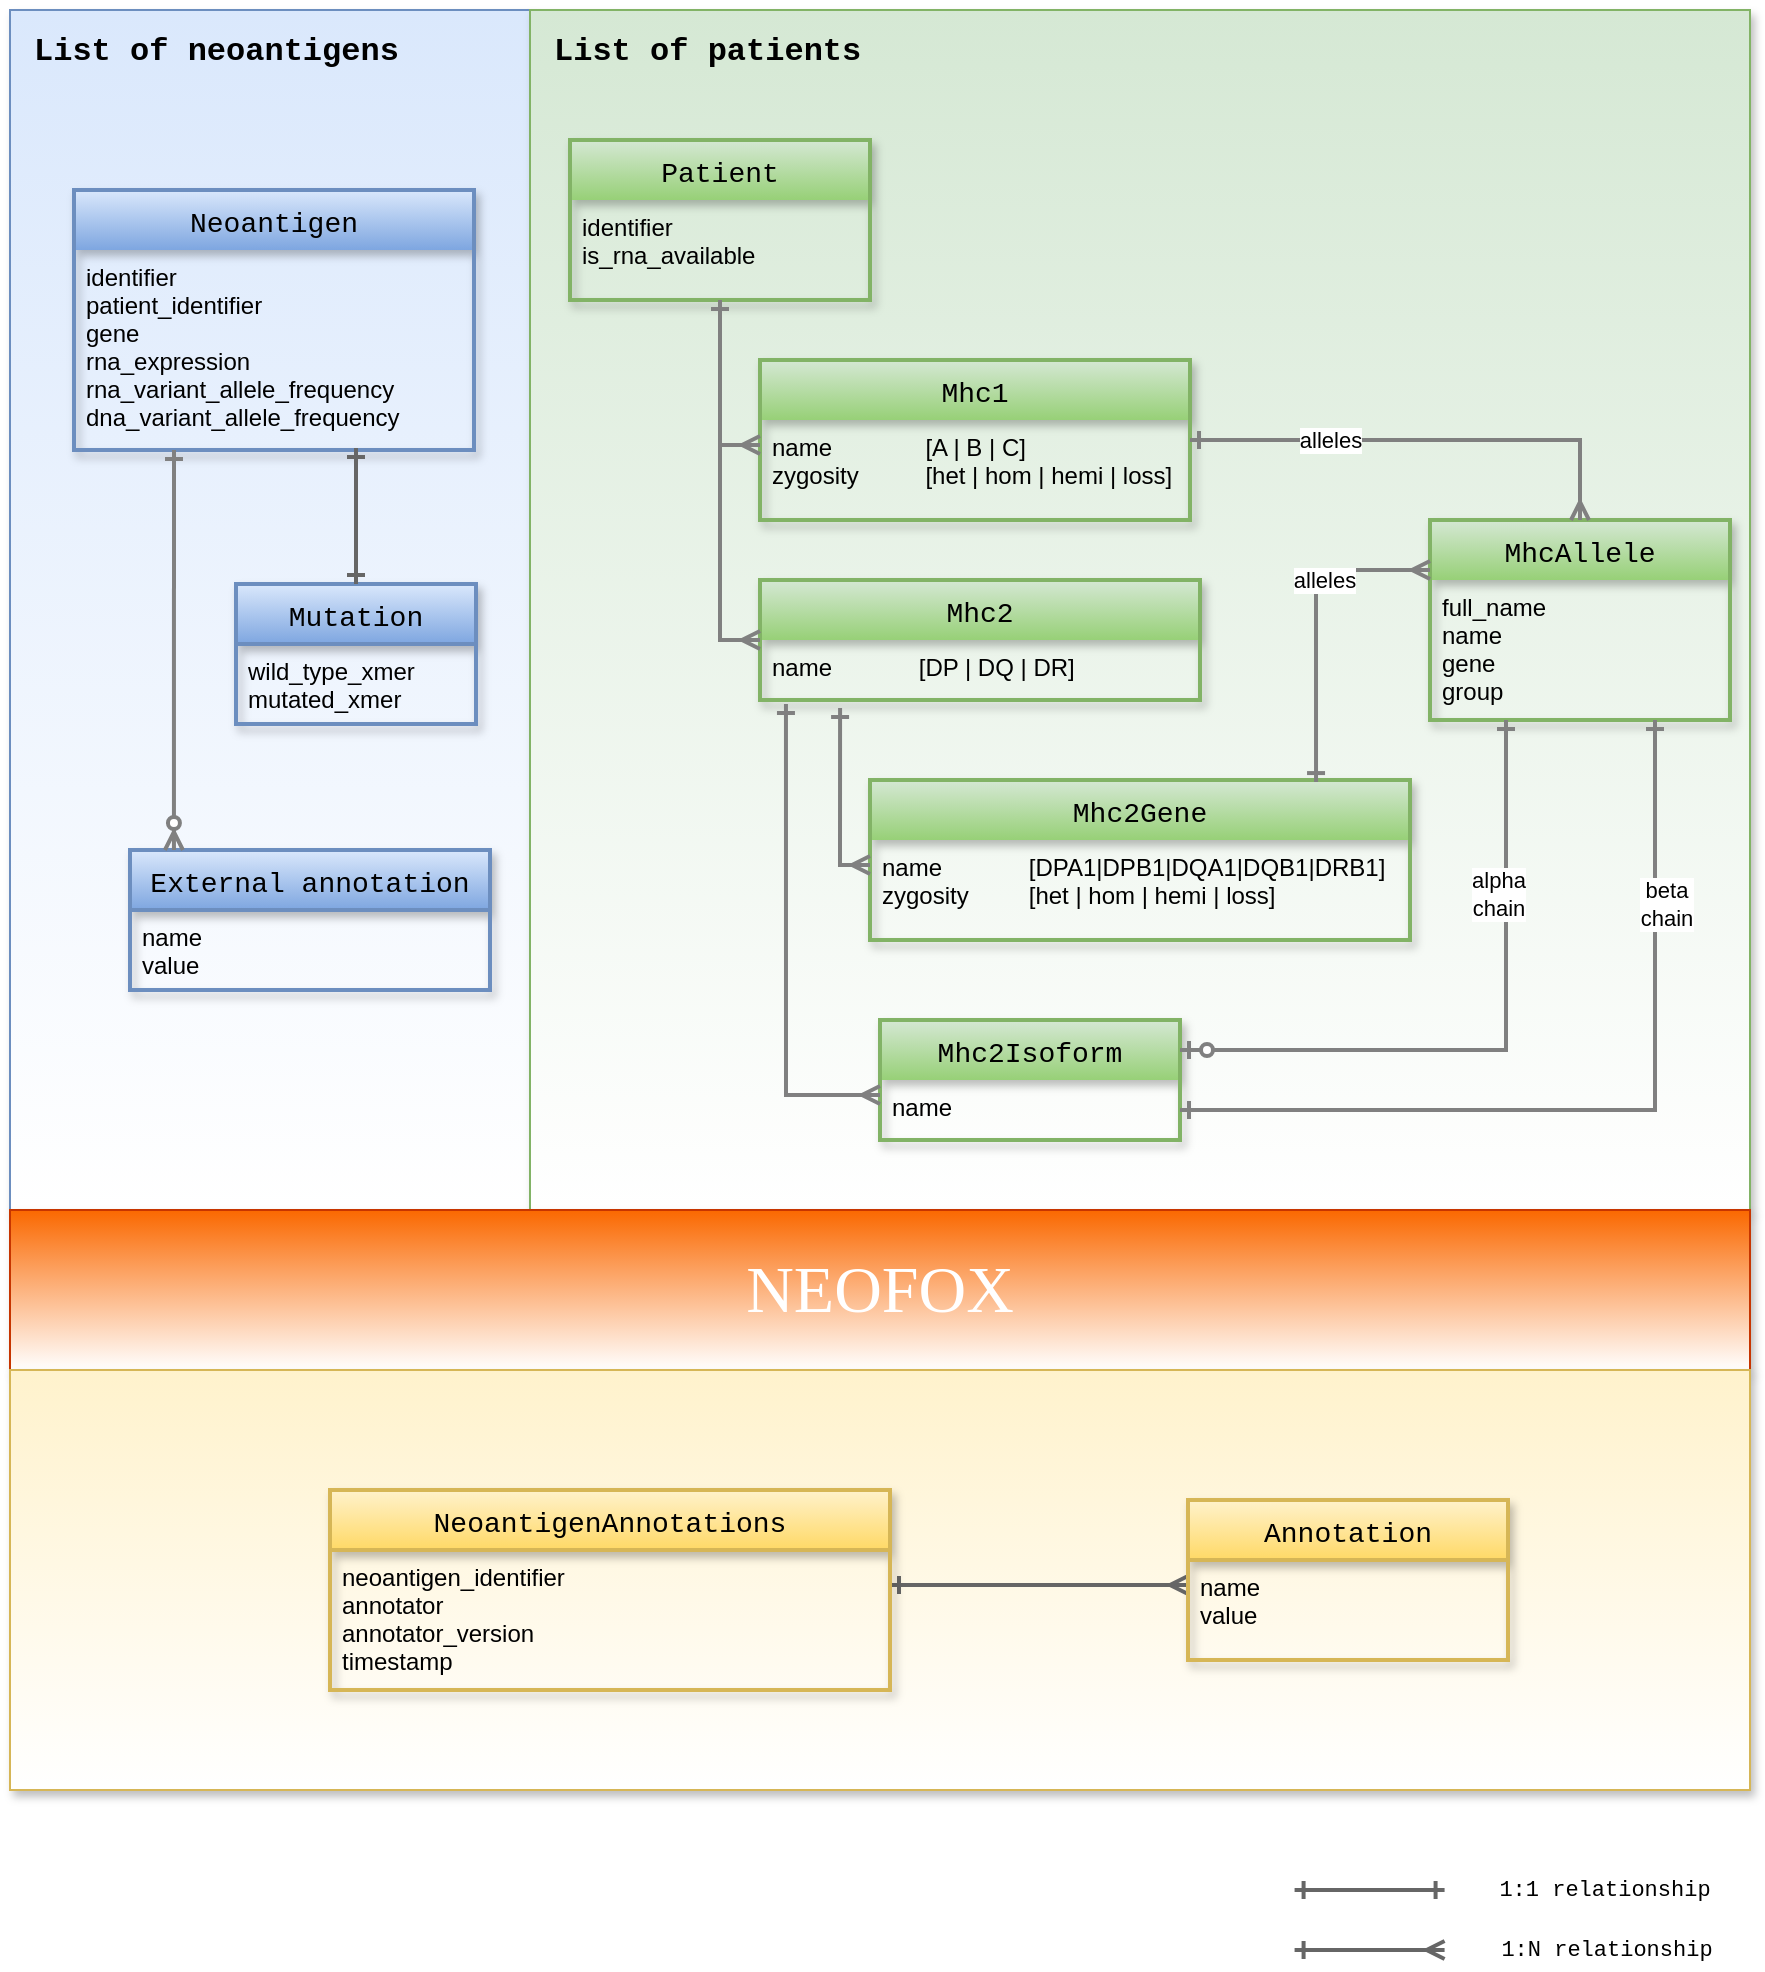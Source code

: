 <mxfile version="14.0.0" type="device"><diagram id="t43y8l8tPbXxPeGLrGI9" name="Page-1"><mxGraphModel dx="1422" dy="1620" grid="1" gridSize="10" guides="1" tooltips="1" connect="1" arrows="1" fold="1" page="1" pageScale="1" pageWidth="1100" pageHeight="850" math="0" shadow="0"><root><mxCell id="0"/><mxCell id="1" parent="0"/><mxCell id="DhTJV-Wup9wx0BenUxYA-10" value="" style="group" parent="1" vertex="1" connectable="0"><mxGeometry x="50" y="-490" width="260" height="600" as="geometry"/></mxCell><mxCell id="DhTJV-Wup9wx0BenUxYA-1" value="" style="rounded=0;whiteSpace=wrap;html=1;fillColor=#dae8fc;strokeColor=#6c8ebf;shadow=1;gradientColor=#ffffff;" parent="DhTJV-Wup9wx0BenUxYA-10" vertex="1"><mxGeometry width="260" height="600" as="geometry"/></mxCell><mxCell id="eIgulWJ38AAmfQbB_fUl-1" value="Neoantigen" style="swimlane;childLayout=stackLayout;horizontal=1;startSize=30;horizontalStack=0;rounded=0;fontSize=14;fontStyle=0;strokeWidth=2;resizeParent=0;resizeLast=1;shadow=1;dashed=0;align=center;fontFamily=Courier New;gradientColor=#7ea6e0;fillColor=#dae8fc;strokeColor=#6c8ebf;swimlaneLine=0;sketch=0;glass=0;" parent="DhTJV-Wup9wx0BenUxYA-10" vertex="1"><mxGeometry x="32" y="90" width="200" height="130" as="geometry"/></mxCell><mxCell id="eIgulWJ38AAmfQbB_fUl-2" value="identifier&#xA;patient_identifier&#xA;gene&#xA;rna_expression&#xA;rna_variant_allele_frequency&#xA;dna_variant_allele_frequency&#xA;" style="align=left;strokeColor=none;fillColor=none;spacingLeft=4;fontSize=12;verticalAlign=top;resizable=0;rotatable=0;part=1;" parent="eIgulWJ38AAmfQbB_fUl-1" vertex="1"><mxGeometry y="30" width="200" height="100" as="geometry"/></mxCell><mxCell id="eIgulWJ38AAmfQbB_fUl-5" value="Mutation" style="swimlane;childLayout=stackLayout;horizontal=1;startSize=30;horizontalStack=0;rounded=0;fontSize=14;fontStyle=0;strokeWidth=2;resizeParent=0;resizeLast=1;shadow=1;dashed=0;align=center;fontFamily=Courier New;gradientColor=#7ea6e0;fillColor=#dae8fc;strokeColor=#6c8ebf;sketch=0;" parent="DhTJV-Wup9wx0BenUxYA-10" vertex="1"><mxGeometry x="113" y="287" width="120" height="70" as="geometry"/></mxCell><mxCell id="eIgulWJ38AAmfQbB_fUl-6" value="wild_type_xmer&#xA;mutated_xmer" style="align=left;strokeColor=none;fillColor=none;spacingLeft=4;fontSize=12;verticalAlign=top;resizable=0;rotatable=0;part=1;" parent="eIgulWJ38AAmfQbB_fUl-5" vertex="1"><mxGeometry y="30" width="120" height="40" as="geometry"/></mxCell><mxCell id="eIgulWJ38AAmfQbB_fUl-10" style="edgeStyle=orthogonalEdgeStyle;rounded=0;orthogonalLoop=1;jettySize=auto;html=1;entryX=0.5;entryY=0;entryDx=0;entryDy=0;fontFamily=Courier New;exitX=0.705;exitY=0.99;exitDx=0;exitDy=0;strokeWidth=2;endArrow=ERone;endFill=0;startArrow=ERone;startFill=0;gradientColor=#b3b3b3;fillColor=#f5f5f5;strokeColor=#666666;exitPerimeter=0;" parent="DhTJV-Wup9wx0BenUxYA-10" source="eIgulWJ38AAmfQbB_fUl-2" target="eIgulWJ38AAmfQbB_fUl-5" edge="1"><mxGeometry relative="1" as="geometry"><Array as="points"><mxPoint x="173" y="260"/><mxPoint x="173" y="260"/></Array></mxGeometry></mxCell><mxCell id="DhTJV-Wup9wx0BenUxYA-4" value="&lt;font face=&quot;Courier New&quot;&gt;List of neoantigens&lt;/font&gt;" style="text;html=1;strokeColor=none;fillColor=none;align=left;verticalAlign=middle;whiteSpace=wrap;rounded=0;fontStyle=1;fontSize=16;" parent="DhTJV-Wup9wx0BenUxYA-10" vertex="1"><mxGeometry x="10" y="10" width="200" height="20" as="geometry"/></mxCell><mxCell id="DhTJV-Wup9wx0BenUxYA-6" value="External annotation" style="swimlane;childLayout=stackLayout;horizontal=1;startSize=30;horizontalStack=0;rounded=0;fontSize=14;fontStyle=0;strokeWidth=2;resizeParent=0;resizeLast=1;shadow=1;dashed=0;align=center;fontFamily=Courier New;gradientColor=#7ea6e0;fillColor=#dae8fc;strokeColor=#6c8ebf;sketch=0;" parent="DhTJV-Wup9wx0BenUxYA-10" vertex="1"><mxGeometry x="60" y="420" width="180" height="70" as="geometry"/></mxCell><mxCell id="DhTJV-Wup9wx0BenUxYA-7" value="name&#xA;value&#xA;" style="align=left;strokeColor=none;fillColor=none;spacingLeft=4;fontSize=12;verticalAlign=top;resizable=0;rotatable=0;part=1;" parent="DhTJV-Wup9wx0BenUxYA-6" vertex="1"><mxGeometry y="30" width="180" height="40" as="geometry"/></mxCell><mxCell id="DhTJV-Wup9wx0BenUxYA-9" style="edgeStyle=orthogonalEdgeStyle;rounded=0;orthogonalLoop=1;jettySize=auto;html=1;exitX=0.25;exitY=1;exitDx=0;exitDy=0;entryX=0.122;entryY=0;entryDx=0;entryDy=0;entryPerimeter=0;startArrow=ERone;startFill=0;endArrow=ERzeroToMany;endFill=1;strokeColor=#808080;strokeWidth=2;fontSize=16;" parent="DhTJV-Wup9wx0BenUxYA-10" source="eIgulWJ38AAmfQbB_fUl-1" target="DhTJV-Wup9wx0BenUxYA-6" edge="1"><mxGeometry relative="1" as="geometry"/></mxCell><mxCell id="DhTJV-Wup9wx0BenUxYA-2" value="&lt;div align=&quot;left&quot;&gt;&lt;br&gt;&lt;/div&gt;" style="rounded=0;whiteSpace=wrap;html=1;fillColor=#d5e8d4;strokeColor=#82b366;align=left;shadow=1;gradientColor=#ffffff;" parent="1" vertex="1"><mxGeometry x="310" y="-490" width="610" height="600" as="geometry"/></mxCell><mxCell id="xuHJG-Xtsk0USED9lbjn-28" value="&lt;div style=&quot;font-size: 33px&quot; align=&quot;center&quot;&gt;&lt;font style=&quot;font-size: 33px&quot; face=&quot;Comic Sans MS&quot;&gt;NEOFOX&lt;/font&gt;&lt;/div&gt;" style="whiteSpace=wrap;html=1;shadow=1;glass=0;sketch=0;fillColor=#fa6800;align=center;fontSize=35;fontFamily=Comic Sans MS;strokeColor=#C73500;fontColor=#ffffff;gradientColor=#ffffff;" parent="1" vertex="1"><mxGeometry x="50" y="110" width="870" height="80" as="geometry"/></mxCell><mxCell id="DhTJV-Wup9wx0BenUxYA-5" value="" style="rounded=0;whiteSpace=wrap;html=1;fontSize=16;align=left;fillColor=#fff2cc;strokeColor=#d6b656;shadow=1;gradientColor=#ffffff;" parent="1" vertex="1"><mxGeometry x="50" y="190" width="870" height="210" as="geometry"/></mxCell><mxCell id="eIgulWJ38AAmfQbB_fUl-18" style="edgeStyle=orthogonalEdgeStyle;rounded=0;orthogonalLoop=1;jettySize=auto;html=1;entryX=0;entryY=0.25;entryDx=0;entryDy=0;endArrow=ERmany;endFill=0;strokeWidth=2;fontFamily=Courier New;fillColor=#f5f5f5;strokeColor=#666666;gradientColor=#b3b3b3;startArrow=ERone;startFill=0;exitX=1;exitY=0.25;exitDx=0;exitDy=0;" parent="1" source="eIgulWJ38AAmfQbB_fUl-13" target="eIgulWJ38AAmfQbB_fUl-17" edge="1"><mxGeometry relative="1" as="geometry"/></mxCell><mxCell id="eIgulWJ38AAmfQbB_fUl-19" value="1:1 relationship" style="endArrow=ERone;html=1;strokeWidth=2;fontFamily=Courier New;endFill=0;startArrow=ERone;startFill=0;gradientColor=#b3b3b3;fillColor=#f5f5f5;strokeColor=#666666;" parent="1" edge="1"><mxGeometry x="1" y="80" width="50" height="50" relative="1" as="geometry"><mxPoint x="692.29" y="450" as="sourcePoint"/><mxPoint x="767.29" y="450" as="targetPoint"/><mxPoint x="80" y="80" as="offset"/></mxGeometry></mxCell><mxCell id="eIgulWJ38AAmfQbB_fUl-20" value="" style="endArrow=ERmany;html=1;strokeWidth=2;fontFamily=Courier New;endFill=0;startArrow=ERone;startFill=0;gradientColor=#b3b3b3;fillColor=#f5f5f5;strokeColor=#666666;" parent="1" edge="1"><mxGeometry width="50" height="50" relative="1" as="geometry"><mxPoint x="692.29" y="480" as="sourcePoint"/><mxPoint x="767.29" y="480" as="targetPoint"/></mxGeometry></mxCell><mxCell id="eIgulWJ38AAmfQbB_fUl-22" value="1:N relationship" style="edgeLabel;html=1;align=center;verticalAlign=middle;resizable=0;points=[];fontFamily=Courier New;" parent="eIgulWJ38AAmfQbB_fUl-20" vertex="1" connectable="0"><mxGeometry x="0.307" relative="1" as="geometry"><mxPoint x="106" as="offset"/></mxGeometry></mxCell><mxCell id="xuHJG-Xtsk0USED9lbjn-26" value="" style="shape=image;html=1;verticalAlign=top;verticalLabelPosition=bottom;labelBackgroundColor=#ffffff;imageAspect=0;aspect=fixed;image=https://cdn1.iconfinder.com/data/icons/office-222/91/General_Office_57-128.png;rounded=0;shadow=1;glass=0;sketch=1;fillColor=#7EA6E0;" parent="1" vertex="1"><mxGeometry x="828" y="118" width="64" height="64" as="geometry"/></mxCell><mxCell id="eIgulWJ38AAmfQbB_fUl-12" value="NeoantigenAnnotations" style="swimlane;childLayout=stackLayout;horizontal=1;startSize=30;horizontalStack=0;rounded=0;fontSize=14;fontStyle=0;strokeWidth=2;resizeParent=0;resizeLast=1;shadow=1;dashed=0;align=center;fontFamily=Courier New;gradientColor=#ffd966;fillColor=#fff2cc;strokeColor=#d6b656;sketch=0;" parent="1" vertex="1"><mxGeometry x="210" y="250" width="280" height="100" as="geometry"/></mxCell><mxCell id="eIgulWJ38AAmfQbB_fUl-13" value="neoantigen_identifier&#xA;annotator&#xA;annotator_version&#xA;timestamp&#xA;" style="align=left;strokeColor=none;fillColor=none;spacingLeft=4;fontSize=12;verticalAlign=top;resizable=0;rotatable=0;part=1;" parent="eIgulWJ38AAmfQbB_fUl-12" vertex="1"><mxGeometry y="30" width="280" height="70" as="geometry"/></mxCell><mxCell id="eIgulWJ38AAmfQbB_fUl-16" value="Annotation" style="swimlane;childLayout=stackLayout;horizontal=1;startSize=30;horizontalStack=0;rounded=0;fontSize=14;fontStyle=0;strokeWidth=2;resizeParent=0;resizeLast=1;shadow=1;dashed=0;align=center;fontFamily=Courier New;gradientColor=#ffd966;fillColor=#fff2cc;strokeColor=#d6b656;sketch=0;" parent="1" vertex="1"><mxGeometry x="639" y="255" width="160" height="80" as="geometry"/></mxCell><mxCell id="eIgulWJ38AAmfQbB_fUl-17" value="name&#xA;value&#xA;" style="align=left;strokeColor=none;fillColor=none;spacingLeft=4;fontSize=12;verticalAlign=top;resizable=0;rotatable=0;part=1;" parent="eIgulWJ38AAmfQbB_fUl-16" vertex="1"><mxGeometry y="30" width="160" height="50" as="geometry"/></mxCell><mxCell id="eIgulWJ38AAmfQbB_fUl-7" value="Patient" style="swimlane;childLayout=stackLayout;horizontal=1;startSize=30;horizontalStack=0;rounded=0;fontSize=14;fontStyle=0;strokeWidth=2;resizeParent=0;resizeLast=1;shadow=1;dashed=0;align=center;fontFamily=Courier New;gradientColor=#97d077;fillColor=#d5e8d4;strokeColor=#82b366;sketch=0;swimlaneLine=0;glass=0;" parent="1" vertex="1"><mxGeometry x="330" y="-425" width="150" height="80" as="geometry"/></mxCell><mxCell id="eIgulWJ38AAmfQbB_fUl-8" value="identifier&#xA;is_rna_available&#xA;" style="align=left;strokeColor=none;fillColor=none;spacingLeft=4;fontSize=12;verticalAlign=top;resizable=0;rotatable=0;part=1;" parent="eIgulWJ38AAmfQbB_fUl-7" vertex="1"><mxGeometry y="30" width="150" height="50" as="geometry"/></mxCell><mxCell id="xuHJG-Xtsk0USED9lbjn-2" value="Mhc1" style="swimlane;childLayout=stackLayout;horizontal=1;startSize=30;horizontalStack=0;rounded=0;fontSize=14;fontStyle=0;strokeWidth=2;resizeParent=0;resizeLast=1;shadow=1;dashed=0;align=center;fontFamily=Courier New;gradientColor=#97d077;fillColor=#d5e8d4;strokeColor=#82b366;sketch=0;swimlaneLine=0;glass=0;" parent="1" vertex="1"><mxGeometry x="425" y="-315" width="215" height="80" as="geometry"/></mxCell><mxCell id="xuHJG-Xtsk0USED9lbjn-3" value="name              [A | B | C]&#xA;zygosity          [het | hom | hemi | loss]" style="align=left;strokeColor=none;fillColor=none;spacingLeft=4;fontSize=12;verticalAlign=top;resizable=0;rotatable=0;part=1;" parent="xuHJG-Xtsk0USED9lbjn-2" vertex="1"><mxGeometry y="30" width="215" height="50" as="geometry"/></mxCell><mxCell id="xuHJG-Xtsk0USED9lbjn-8" value="Mhc2" style="swimlane;childLayout=stackLayout;horizontal=1;startSize=30;horizontalStack=0;rounded=0;fontSize=14;fontStyle=0;strokeWidth=2;resizeParent=0;resizeLast=1;shadow=1;dashed=0;align=center;fontFamily=Courier New;gradientColor=#97d077;fillColor=#d5e8d4;strokeColor=#82b366;sketch=0;swimlaneLine=0;glass=0;" parent="1" vertex="1"><mxGeometry x="425" y="-205" width="220" height="60" as="geometry"/></mxCell><mxCell id="xuHJG-Xtsk0USED9lbjn-9" value="name             [DP | DQ | DR]" style="align=left;strokeColor=none;fillColor=none;spacingLeft=4;fontSize=12;verticalAlign=top;resizable=0;rotatable=0;part=1;" parent="xuHJG-Xtsk0USED9lbjn-8" vertex="1"><mxGeometry y="30" width="220" height="30" as="geometry"/></mxCell><mxCell id="xuHJG-Xtsk0USED9lbjn-10" value="Mhc2Gene" style="swimlane;childLayout=stackLayout;horizontal=1;startSize=30;horizontalStack=0;rounded=0;fontSize=14;fontStyle=0;strokeWidth=2;resizeParent=0;resizeLast=1;shadow=1;dashed=0;align=center;fontFamily=Courier New;gradientColor=#97d077;fillColor=#d5e8d4;strokeColor=#82b366;sketch=0;swimlaneLine=0;glass=0;" parent="1" vertex="1"><mxGeometry x="480" y="-105" width="270" height="80" as="geometry"/></mxCell><mxCell id="xuHJG-Xtsk0USED9lbjn-11" value="name             [DPA1|DPB1|DQA1|DQB1|DRB1]&#xA;zygosity         [het | hom | hemi | loss]&#xA;" style="align=left;strokeColor=none;fillColor=none;spacingLeft=4;fontSize=12;verticalAlign=top;resizable=0;rotatable=0;part=1;" parent="xuHJG-Xtsk0USED9lbjn-10" vertex="1"><mxGeometry y="30" width="270" height="50" as="geometry"/></mxCell><mxCell id="xuHJG-Xtsk0USED9lbjn-14" value="Mhc2Isoform" style="swimlane;childLayout=stackLayout;horizontal=1;startSize=30;horizontalStack=0;rounded=0;fontSize=14;fontStyle=0;strokeWidth=2;resizeParent=0;resizeLast=1;shadow=1;dashed=0;align=center;fontFamily=Courier New;gradientColor=#97d077;fillColor=#d5e8d4;strokeColor=#82b366;sketch=0;swimlaneLine=0;glass=0;" parent="1" vertex="1"><mxGeometry x="485" y="15" width="150" height="60" as="geometry"/></mxCell><mxCell id="xuHJG-Xtsk0USED9lbjn-15" value="name&#xA;" style="align=left;strokeColor=none;fillColor=none;spacingLeft=4;fontSize=12;verticalAlign=top;resizable=0;rotatable=0;part=1;" parent="xuHJG-Xtsk0USED9lbjn-14" vertex="1"><mxGeometry y="30" width="150" height="30" as="geometry"/></mxCell><mxCell id="xuHJG-Xtsk0USED9lbjn-4" value="MhcAllele" style="swimlane;childLayout=stackLayout;horizontal=1;startSize=30;horizontalStack=0;rounded=0;fontSize=14;fontStyle=0;strokeWidth=2;resizeParent=0;resizeLast=1;shadow=1;dashed=0;align=center;fontFamily=Courier New;gradientColor=#97d077;fillColor=#d5e8d4;strokeColor=#82b366;sketch=0;swimlaneLine=0;glass=0;" parent="1" vertex="1"><mxGeometry x="760" y="-235" width="150" height="100" as="geometry"/></mxCell><mxCell id="xuHJG-Xtsk0USED9lbjn-5" value="full_name&#xA;name&#xA;gene&#xA;group&#xA;" style="align=left;strokeColor=none;fillColor=none;spacingLeft=4;fontSize=12;verticalAlign=top;resizable=0;rotatable=0;part=1;" parent="xuHJG-Xtsk0USED9lbjn-4" vertex="1"><mxGeometry y="30" width="150" height="70" as="geometry"/></mxCell><mxCell id="xuHJG-Xtsk0USED9lbjn-7" style="edgeStyle=orthogonalEdgeStyle;rounded=0;orthogonalLoop=1;jettySize=auto;html=1;entryX=0;entryY=0.25;entryDx=0;entryDy=0;startArrow=ERone;startFill=0;endArrow=ERmany;endFill=0;strokeWidth=2;strokeColor=#808080;" parent="1" source="eIgulWJ38AAmfQbB_fUl-8" target="xuHJG-Xtsk0USED9lbjn-3" edge="1"><mxGeometry relative="1" as="geometry"/></mxCell><mxCell id="xuHJG-Xtsk0USED9lbjn-23" style="edgeStyle=orthogonalEdgeStyle;rounded=0;orthogonalLoop=1;jettySize=auto;html=1;entryX=0;entryY=0.5;entryDx=0;entryDy=0;startArrow=ERone;startFill=0;endArrow=ERmany;endFill=0;strokeColor=#808080;strokeWidth=2;" parent="1" source="eIgulWJ38AAmfQbB_fUl-8" target="xuHJG-Xtsk0USED9lbjn-8" edge="1"><mxGeometry relative="1" as="geometry"><Array as="points"><mxPoint x="405" y="-175"/></Array></mxGeometry></mxCell><mxCell id="xuHJG-Xtsk0USED9lbjn-6" style="edgeStyle=orthogonalEdgeStyle;rounded=0;orthogonalLoop=1;jettySize=auto;html=1;entryX=0.5;entryY=0;entryDx=0;entryDy=0;endArrow=ERmany;endFill=0;startArrow=ERone;startFill=0;strokeWidth=2;strokeColor=#808080;exitX=1;exitY=0.2;exitDx=0;exitDy=0;exitPerimeter=0;" parent="1" source="xuHJG-Xtsk0USED9lbjn-3" target="xuHJG-Xtsk0USED9lbjn-4" edge="1"><mxGeometry relative="1" as="geometry"><mxPoint x="412" y="-170" as="sourcePoint"/></mxGeometry></mxCell><mxCell id="xuHJG-Xtsk0USED9lbjn-18" value="alleles" style="edgeLabel;html=1;align=center;verticalAlign=middle;resizable=0;points=[];" parent="xuHJG-Xtsk0USED9lbjn-6" vertex="1" connectable="0"><mxGeometry x="-0.106" y="-2" relative="1" as="geometry"><mxPoint x="-35" y="-2" as="offset"/></mxGeometry></mxCell><mxCell id="xuHJG-Xtsk0USED9lbjn-13" style="edgeStyle=orthogonalEdgeStyle;rounded=0;orthogonalLoop=1;jettySize=auto;html=1;entryX=0;entryY=0.25;entryDx=0;entryDy=0;startArrow=ERone;startFill=0;endArrow=ERmany;endFill=0;strokeColor=#808080;strokeWidth=2;exitX=0.182;exitY=1.133;exitDx=0;exitDy=0;exitPerimeter=0;" parent="1" source="xuHJG-Xtsk0USED9lbjn-9" target="xuHJG-Xtsk0USED9lbjn-11" edge="1"><mxGeometry relative="1" as="geometry"><Array as="points"><mxPoint x="465" y="-62"/></Array></mxGeometry></mxCell><mxCell id="xuHJG-Xtsk0USED9lbjn-16" style="edgeStyle=orthogonalEdgeStyle;rounded=0;orthogonalLoop=1;jettySize=auto;html=1;entryX=0;entryY=0.25;entryDx=0;entryDy=0;startArrow=ERone;startFill=0;endArrow=ERmany;endFill=0;strokeColor=#808080;strokeWidth=2;exitX=0.059;exitY=1.067;exitDx=0;exitDy=0;exitPerimeter=0;" parent="1" source="xuHJG-Xtsk0USED9lbjn-9" target="xuHJG-Xtsk0USED9lbjn-15" edge="1"><mxGeometry relative="1" as="geometry"/></mxCell><mxCell id="xuHJG-Xtsk0USED9lbjn-12" style="edgeStyle=orthogonalEdgeStyle;rounded=0;orthogonalLoop=1;jettySize=auto;html=1;entryX=0;entryY=0.25;entryDx=0;entryDy=0;startArrow=ERone;startFill=0;endArrow=ERmany;endFill=0;strokeColor=#808080;strokeWidth=2;exitX=0.826;exitY=0.013;exitDx=0;exitDy=0;exitPerimeter=0;" parent="1" source="xuHJG-Xtsk0USED9lbjn-10" target="xuHJG-Xtsk0USED9lbjn-4" edge="1"><mxGeometry relative="1" as="geometry"/></mxCell><mxCell id="xuHJG-Xtsk0USED9lbjn-17" value="alleles" style="edgeLabel;html=1;align=center;verticalAlign=middle;resizable=0;points=[];" parent="xuHJG-Xtsk0USED9lbjn-12" vertex="1" connectable="0"><mxGeometry x="0.277" y="2" relative="1" as="geometry"><mxPoint x="6.04" y="2.5" as="offset"/></mxGeometry></mxCell><mxCell id="xuHJG-Xtsk0USED9lbjn-20" style="edgeStyle=orthogonalEdgeStyle;rounded=0;orthogonalLoop=1;jettySize=auto;html=1;startArrow=ERone;startFill=0;endArrow=ERone;endFill=0;strokeColor=#808080;strokeWidth=2;exitX=1;exitY=0.5;exitDx=0;exitDy=0;entryX=0.75;entryY=1;entryDx=0;entryDy=0;" parent="1" source="xuHJG-Xtsk0USED9lbjn-15" target="xuHJG-Xtsk0USED9lbjn-5" edge="1"><mxGeometry relative="1" as="geometry"><mxPoint x="612" y="90" as="targetPoint"/><Array as="points"><mxPoint x="873" y="60"/></Array></mxGeometry></mxCell><mxCell id="xuHJG-Xtsk0USED9lbjn-22" value="beta&lt;br&gt;chain" style="edgeLabel;html=1;align=center;verticalAlign=middle;resizable=0;points=[];" parent="xuHJG-Xtsk0USED9lbjn-20" vertex="1" connectable="0"><mxGeometry x="0.178" y="-1" relative="1" as="geometry"><mxPoint x="4" y="-86" as="offset"/></mxGeometry></mxCell><mxCell id="xuHJG-Xtsk0USED9lbjn-19" style="edgeStyle=orthogonalEdgeStyle;rounded=0;orthogonalLoop=1;jettySize=auto;html=1;entryX=0.25;entryY=1;entryDx=0;entryDy=0;startArrow=ERzeroToOne;startFill=1;endArrow=ERone;endFill=0;strokeColor=#808080;strokeWidth=2;exitX=1;exitY=0.25;exitDx=0;exitDy=0;" parent="1" source="xuHJG-Xtsk0USED9lbjn-14" target="xuHJG-Xtsk0USED9lbjn-5" edge="1"><mxGeometry relative="1" as="geometry"><Array as="points"><mxPoint x="798" y="30"/><mxPoint x="798" y="-135"/></Array></mxGeometry></mxCell><mxCell id="xuHJG-Xtsk0USED9lbjn-21" value="alpha&lt;br&gt;chain" style="edgeLabel;html=1;align=center;verticalAlign=middle;resizable=0;points=[];" parent="xuHJG-Xtsk0USED9lbjn-19" vertex="1" connectable="0"><mxGeometry x="0.182" y="4" relative="1" as="geometry"><mxPoint y="-47.5" as="offset"/></mxGeometry></mxCell><mxCell id="DhTJV-Wup9wx0BenUxYA-17" value="&lt;font face=&quot;Courier New&quot;&gt;List of patients&lt;/font&gt;" style="text;html=1;strokeColor=none;fillColor=none;align=left;verticalAlign=middle;whiteSpace=wrap;rounded=0;fontStyle=1;fontSize=16;" parent="1" vertex="1"><mxGeometry x="320" y="-480" width="200" height="20" as="geometry"/></mxCell></root></mxGraphModel></diagram></mxfile>